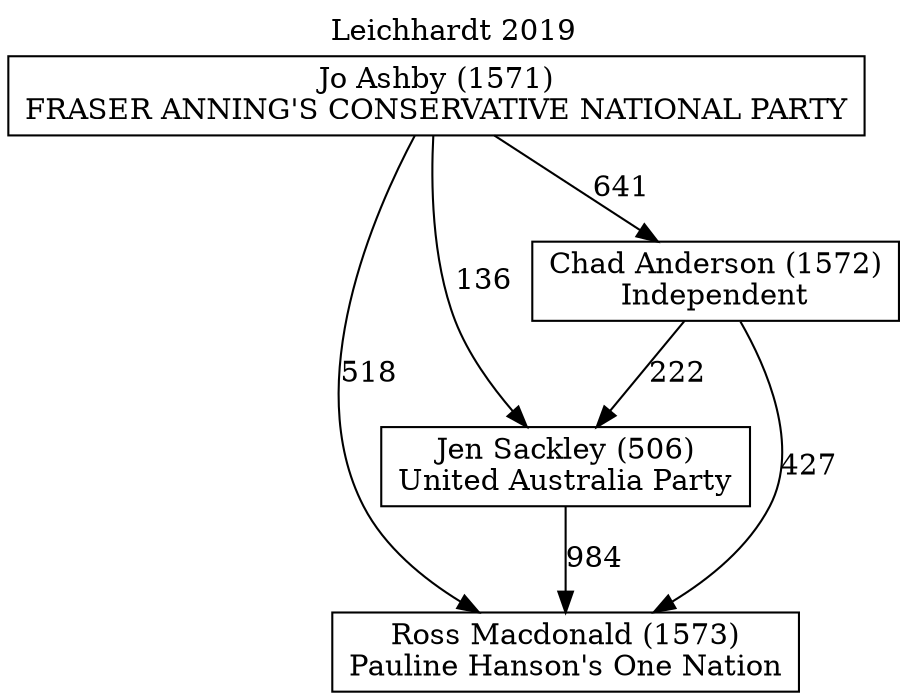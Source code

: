 // House preference flow
digraph "Ross Macdonald (1573)_Leichhardt_2019" {
	graph [label="Leichhardt 2019" labelloc=t mclimit=2]
	node [shape=box]
	"Ross Macdonald (1573)" [label="Ross Macdonald (1573)
Pauline Hanson's One Nation"]
	"Jen Sackley (506)" [label="Jen Sackley (506)
United Australia Party"]
	"Chad Anderson (1572)" [label="Chad Anderson (1572)
Independent"]
	"Jo Ashby (1571)" [label="Jo Ashby (1571)
FRASER ANNING'S CONSERVATIVE NATIONAL PARTY"]
	"Jen Sackley (506)" -> "Ross Macdonald (1573)" [label=984]
	"Chad Anderson (1572)" -> "Jen Sackley (506)" [label=222]
	"Jo Ashby (1571)" -> "Chad Anderson (1572)" [label=641]
	"Chad Anderson (1572)" -> "Ross Macdonald (1573)" [label=427]
	"Jo Ashby (1571)" -> "Ross Macdonald (1573)" [label=518]
	"Jo Ashby (1571)" -> "Jen Sackley (506)" [label=136]
}
